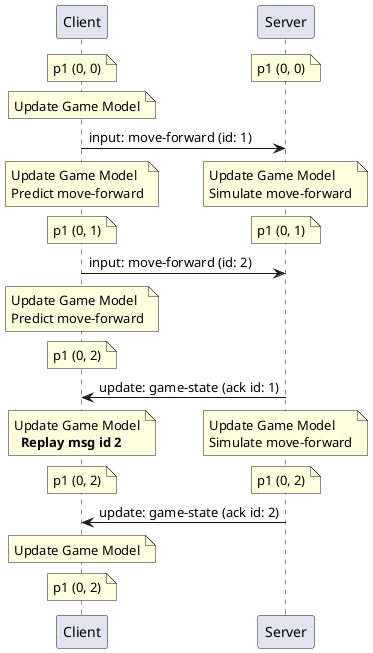 @startuml Server Reconciliation - Sequence

participant Client
participant Server

note over Client: p1 (0, 0)
/ note over Server: p1 (0, 0)

note over Client: Update Game Model

Client -> Server: input: move-forward (id: 1)
note over Client: Update Game Model\nPredict move-forward
/ note over Server: Update Game Model\nSimulate move-forward

note over Client: p1 (0, 1)
/ note over Server: p1 (0, 1)

Client -> Server: input: move-forward (id: 2)
note over Client: Update Game Model\nPredict move-forward

note over Client: p1 (0, 2)

Server -> Client: update: game-state (ack id: 1)

note over Client: Update Game Model\n  **Replay msg id 2**
/ note over Server: Update Game Model\nSimulate move-forward
note over Client: p1 (0, 2)
/ note over Server: p1 (0, 2)

Server -> Client: update: game-state (ack id: 2)
note over Client: Update Game Model
note over Client: p1 (0, 2)

@enduml
